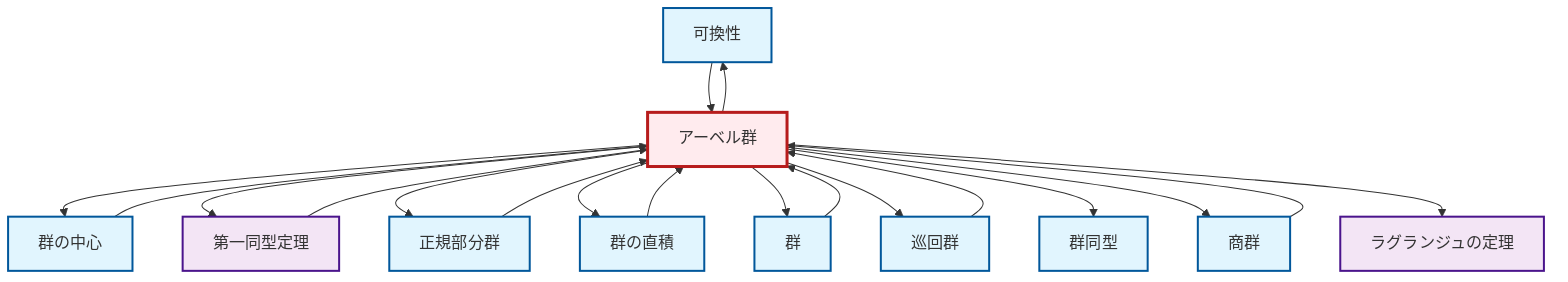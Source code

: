 graph TD
    classDef definition fill:#e1f5fe,stroke:#01579b,stroke-width:2px
    classDef theorem fill:#f3e5f5,stroke:#4a148c,stroke-width:2px
    classDef axiom fill:#fff3e0,stroke:#e65100,stroke-width:2px
    classDef example fill:#e8f5e9,stroke:#1b5e20,stroke-width:2px
    classDef current fill:#ffebee,stroke:#b71c1c,stroke-width:3px
    def-commutativity["可換性"]:::definition
    def-direct-product["群の直積"]:::definition
    def-center-of-group["群の中心"]:::definition
    thm-first-isomorphism["第一同型定理"]:::theorem
    def-group["群"]:::definition
    def-isomorphism["群同型"]:::definition
    def-quotient-group["商群"]:::definition
    def-abelian-group["アーベル群"]:::definition
    thm-lagrange["ラグランジュの定理"]:::theorem
    def-cyclic-group["巡回群"]:::definition
    def-normal-subgroup["正規部分群"]:::definition
    def-abelian-group --> def-commutativity
    def-abelian-group --> def-center-of-group
    def-abelian-group --> thm-first-isomorphism
    def-quotient-group --> def-abelian-group
    def-direct-product --> def-abelian-group
    def-commutativity --> def-abelian-group
    thm-first-isomorphism --> def-abelian-group
    def-abelian-group --> def-normal-subgroup
    def-abelian-group --> def-direct-product
    def-abelian-group --> def-group
    def-cyclic-group --> def-abelian-group
    def-abelian-group --> def-cyclic-group
    def-abelian-group --> def-isomorphism
    def-center-of-group --> def-abelian-group
    def-group --> def-abelian-group
    def-abelian-group --> def-quotient-group
    def-normal-subgroup --> def-abelian-group
    def-abelian-group --> thm-lagrange
    class def-abelian-group current
